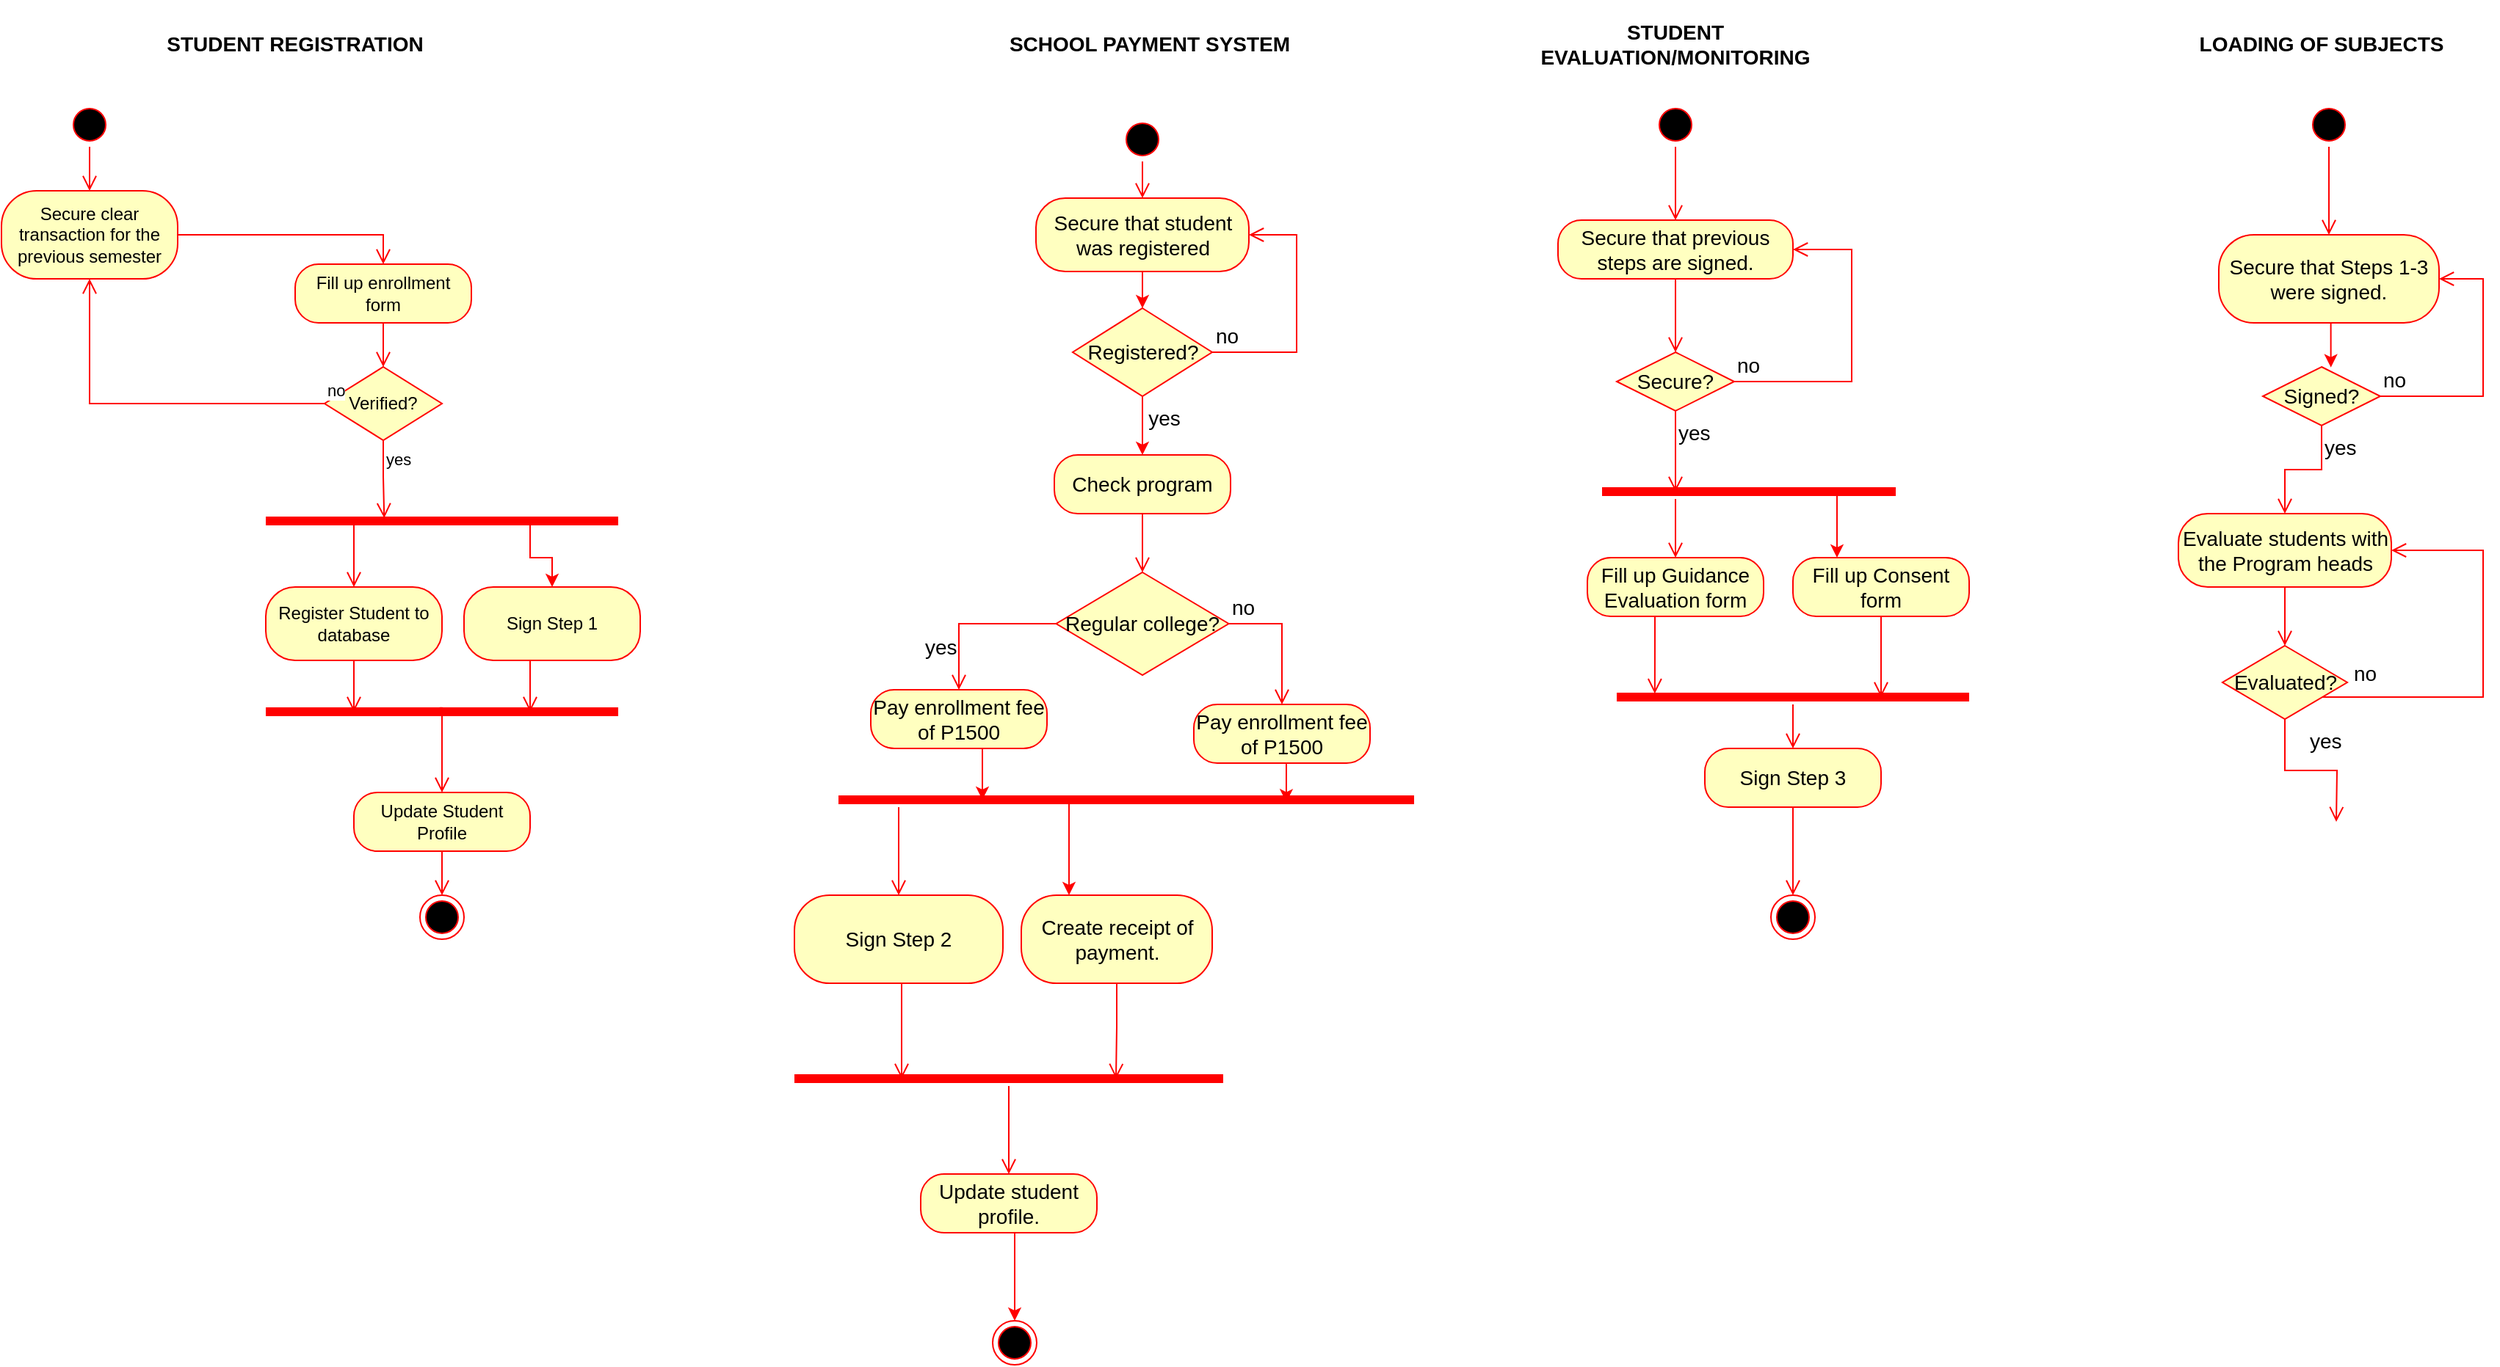 <mxfile version="17.4.0" type="github">
  <diagram id="6UV-1qoBHsLibGj80SDf" name="Page-1">
    <mxGraphModel dx="827" dy="463" grid="1" gridSize="10" guides="1" tooltips="1" connect="1" arrows="1" fold="1" page="1" pageScale="1" pageWidth="1100" pageHeight="850" math="0" shadow="0">
      <root>
        <mxCell id="0" />
        <mxCell id="1" parent="0" />
        <mxCell id="unU0mGyHGdW0wp5FwP-I-1" value="" style="ellipse;html=1;shape=startState;fillColor=#000000;strokeColor=#ff0000;" parent="1" vertex="1">
          <mxGeometry x="225" y="90" width="30" height="30" as="geometry" />
        </mxCell>
        <mxCell id="unU0mGyHGdW0wp5FwP-I-2" value="" style="edgeStyle=orthogonalEdgeStyle;html=1;verticalAlign=bottom;endArrow=open;endSize=8;strokeColor=#ff0000;rounded=0;entryX=0.5;entryY=0;entryDx=0;entryDy=0;" parent="1" source="unU0mGyHGdW0wp5FwP-I-1" target="unU0mGyHGdW0wp5FwP-I-26" edge="1">
          <mxGeometry relative="1" as="geometry">
            <mxPoint x="400" y="120" as="targetPoint" />
          </mxGeometry>
        </mxCell>
        <mxCell id="unU0mGyHGdW0wp5FwP-I-26" value="Secure clear transaction for the previous semester" style="rounded=1;whiteSpace=wrap;html=1;arcSize=40;fontColor=#000000;fillColor=#ffffc0;strokeColor=#ff0000;" parent="1" vertex="1">
          <mxGeometry x="180" y="150" width="120" height="60" as="geometry" />
        </mxCell>
        <mxCell id="unU0mGyHGdW0wp5FwP-I-27" value="" style="edgeStyle=orthogonalEdgeStyle;html=1;verticalAlign=bottom;endArrow=open;endSize=8;strokeColor=#ff0000;rounded=0;entryX=0.5;entryY=0;entryDx=0;entryDy=0;" parent="1" source="unU0mGyHGdW0wp5FwP-I-26" target="unU0mGyHGdW0wp5FwP-I-28" edge="1">
          <mxGeometry relative="1" as="geometry">
            <mxPoint x="365" y="320" as="targetPoint" />
          </mxGeometry>
        </mxCell>
        <mxCell id="unU0mGyHGdW0wp5FwP-I-28" value="Fill up enrollment form" style="rounded=1;whiteSpace=wrap;html=1;arcSize=40;fontColor=#000000;fillColor=#ffffc0;strokeColor=#ff0000;" parent="1" vertex="1">
          <mxGeometry x="380" y="200" width="120" height="40" as="geometry" />
        </mxCell>
        <mxCell id="unU0mGyHGdW0wp5FwP-I-29" value="" style="edgeStyle=orthogonalEdgeStyle;html=1;verticalAlign=bottom;endArrow=open;endSize=8;strokeColor=#ff0000;rounded=0;entryX=0.5;entryY=0;entryDx=0;entryDy=0;" parent="1" source="unU0mGyHGdW0wp5FwP-I-28" target="unU0mGyHGdW0wp5FwP-I-30" edge="1">
          <mxGeometry relative="1" as="geometry">
            <mxPoint x="365" y="430" as="targetPoint" />
          </mxGeometry>
        </mxCell>
        <mxCell id="unU0mGyHGdW0wp5FwP-I-30" value="Verified?" style="rhombus;whiteSpace=wrap;html=1;fillColor=#ffffc0;strokeColor=#ff0000;" parent="1" vertex="1">
          <mxGeometry x="400" y="270" width="80" height="50" as="geometry" />
        </mxCell>
        <mxCell id="unU0mGyHGdW0wp5FwP-I-31" value="no" style="edgeStyle=orthogonalEdgeStyle;html=1;align=left;verticalAlign=bottom;endArrow=open;endSize=8;strokeColor=#ff0000;rounded=0;entryX=0.5;entryY=1;entryDx=0;entryDy=0;" parent="1" source="unU0mGyHGdW0wp5FwP-I-30" target="unU0mGyHGdW0wp5FwP-I-26" edge="1">
          <mxGeometry x="-1" relative="1" as="geometry">
            <mxPoint x="495" y="445" as="targetPoint" />
          </mxGeometry>
        </mxCell>
        <mxCell id="unU0mGyHGdW0wp5FwP-I-32" value="yes" style="edgeStyle=orthogonalEdgeStyle;html=1;align=left;verticalAlign=top;endArrow=open;endSize=8;strokeColor=#ff0000;rounded=0;exitX=0.5;exitY=1;exitDx=0;exitDy=0;entryX=0.336;entryY=0.3;entryDx=0;entryDy=0;entryPerimeter=0;" parent="1" source="unU0mGyHGdW0wp5FwP-I-30" target="unU0mGyHGdW0wp5FwP-I-38" edge="1">
          <mxGeometry x="-1" relative="1" as="geometry">
            <mxPoint x="440" y="370" as="targetPoint" />
            <mxPoint x="440" y="240" as="sourcePoint" />
            <Array as="points">
              <mxPoint x="440" y="345" />
              <mxPoint x="441" y="345" />
            </Array>
          </mxGeometry>
        </mxCell>
        <mxCell id="unU0mGyHGdW0wp5FwP-I-57" style="edgeStyle=orthogonalEdgeStyle;rounded=0;orthogonalLoop=1;jettySize=auto;html=1;exitX=0.75;exitY=0.5;exitDx=0;exitDy=0;exitPerimeter=0;entryX=0.5;entryY=0;entryDx=0;entryDy=0;fillColor=#f8cecc;strokeColor=#FF0000;" parent="1" source="unU0mGyHGdW0wp5FwP-I-38" target="unU0mGyHGdW0wp5FwP-I-55" edge="1">
          <mxGeometry relative="1" as="geometry" />
        </mxCell>
        <mxCell id="unU0mGyHGdW0wp5FwP-I-38" value="" style="shape=line;html=1;strokeWidth=6;strokeColor=#ff0000;" parent="1" vertex="1">
          <mxGeometry x="360" y="370" width="240" height="10" as="geometry" />
        </mxCell>
        <mxCell id="unU0mGyHGdW0wp5FwP-I-39" value="" style="edgeStyle=orthogonalEdgeStyle;html=1;verticalAlign=bottom;endArrow=open;endSize=8;strokeColor=#ff0000;rounded=0;exitX=0.25;exitY=0.5;exitDx=0;exitDy=0;exitPerimeter=0;entryX=0.5;entryY=0;entryDx=0;entryDy=0;" parent="1" source="unU0mGyHGdW0wp5FwP-I-38" target="unU0mGyHGdW0wp5FwP-I-53" edge="1">
          <mxGeometry relative="1" as="geometry">
            <mxPoint x="730" y="270" as="targetPoint" />
          </mxGeometry>
        </mxCell>
        <mxCell id="unU0mGyHGdW0wp5FwP-I-43" value="" style="shape=line;html=1;strokeWidth=6;strokeColor=#ff0000;" parent="1" vertex="1">
          <mxGeometry x="360" y="500" width="240" height="10" as="geometry" />
        </mxCell>
        <mxCell id="unU0mGyHGdW0wp5FwP-I-44" value="" style="edgeStyle=orthogonalEdgeStyle;html=1;verticalAlign=bottom;endArrow=open;endSize=8;strokeColor=#ff0000;rounded=0;exitX=0.493;exitY=0.241;exitDx=0;exitDy=0;exitPerimeter=0;entryX=0.5;entryY=0;entryDx=0;entryDy=0;" parent="1" source="unU0mGyHGdW0wp5FwP-I-43" target="unU0mGyHGdW0wp5FwP-I-48" edge="1">
          <mxGeometry relative="1" as="geometry">
            <mxPoint x="478" y="560" as="targetPoint" />
            <Array as="points">
              <mxPoint x="480" y="502" />
            </Array>
          </mxGeometry>
        </mxCell>
        <mxCell id="unU0mGyHGdW0wp5FwP-I-48" value="Update Student Profile" style="rounded=1;whiteSpace=wrap;html=1;arcSize=40;fontColor=#000000;fillColor=#ffffc0;strokeColor=#ff0000;" parent="1" vertex="1">
          <mxGeometry x="420" y="560" width="120" height="40" as="geometry" />
        </mxCell>
        <mxCell id="unU0mGyHGdW0wp5FwP-I-49" value="" style="edgeStyle=orthogonalEdgeStyle;html=1;verticalAlign=bottom;endArrow=open;endSize=8;strokeColor=#ff0000;rounded=0;entryX=0.5;entryY=0;entryDx=0;entryDy=0;" parent="1" source="unU0mGyHGdW0wp5FwP-I-48" target="unU0mGyHGdW0wp5FwP-I-52" edge="1">
          <mxGeometry relative="1" as="geometry">
            <mxPoint x="480" y="660" as="targetPoint" />
          </mxGeometry>
        </mxCell>
        <mxCell id="unU0mGyHGdW0wp5FwP-I-52" value="" style="ellipse;html=1;shape=endState;fillColor=#000000;strokeColor=#ff0000;" parent="1" vertex="1">
          <mxGeometry x="465" y="630" width="30" height="30" as="geometry" />
        </mxCell>
        <mxCell id="unU0mGyHGdW0wp5FwP-I-53" value="Register Student to database" style="rounded=1;whiteSpace=wrap;html=1;arcSize=40;fontColor=#000000;fillColor=#ffffc0;strokeColor=#ff0000;" parent="1" vertex="1">
          <mxGeometry x="360" y="420" width="120" height="50" as="geometry" />
        </mxCell>
        <mxCell id="unU0mGyHGdW0wp5FwP-I-54" value="" style="edgeStyle=orthogonalEdgeStyle;html=1;verticalAlign=bottom;endArrow=open;endSize=8;strokeColor=#ff0000;rounded=0;entryX=0.25;entryY=0.5;entryDx=0;entryDy=0;entryPerimeter=0;" parent="1" source="unU0mGyHGdW0wp5FwP-I-53" target="unU0mGyHGdW0wp5FwP-I-43" edge="1">
          <mxGeometry relative="1" as="geometry">
            <mxPoint x="690" y="535" as="targetPoint" />
          </mxGeometry>
        </mxCell>
        <mxCell id="unU0mGyHGdW0wp5FwP-I-55" value="Sign Step 1" style="rounded=1;whiteSpace=wrap;html=1;arcSize=40;fontColor=#000000;fillColor=#ffffc0;strokeColor=#ff0000;" parent="1" vertex="1">
          <mxGeometry x="495" y="420" width="120" height="50" as="geometry" />
        </mxCell>
        <mxCell id="unU0mGyHGdW0wp5FwP-I-56" value="" style="edgeStyle=orthogonalEdgeStyle;html=1;verticalAlign=bottom;endArrow=open;endSize=8;strokeColor=#ff0000;rounded=0;entryX=0.75;entryY=0.5;entryDx=0;entryDy=0;entryPerimeter=0;" parent="1" target="unU0mGyHGdW0wp5FwP-I-43" edge="1">
          <mxGeometry relative="1" as="geometry">
            <mxPoint x="600" y="510" as="targetPoint" />
            <mxPoint x="540" y="470" as="sourcePoint" />
            <Array as="points">
              <mxPoint x="540" y="480" />
              <mxPoint x="540" y="480" />
            </Array>
          </mxGeometry>
        </mxCell>
        <mxCell id="kkd1HjFGx7jPlW_FTLLK-1" value="STUDENT REGISTRATION" style="text;html=1;strokeColor=none;fillColor=none;align=center;verticalAlign=middle;whiteSpace=wrap;rounded=0;fontSize=14;fontStyle=1" vertex="1" parent="1">
          <mxGeometry x="280" y="20" width="200" height="60" as="geometry" />
        </mxCell>
        <mxCell id="kkd1HjFGx7jPlW_FTLLK-2" value="SCHOOL PAYMENT SYSTEM" style="text;html=1;strokeColor=none;fillColor=none;align=center;verticalAlign=middle;whiteSpace=wrap;rounded=0;fontSize=14;fontStyle=1" vertex="1" parent="1">
          <mxGeometry x="862" y="20" width="200" height="60" as="geometry" />
        </mxCell>
        <mxCell id="kkd1HjFGx7jPlW_FTLLK-3" value="" style="ellipse;html=1;shape=startState;fillColor=#000000;strokeColor=#ff0000;fontSize=14;" vertex="1" parent="1">
          <mxGeometry x="942" y="100" width="30" height="30" as="geometry" />
        </mxCell>
        <mxCell id="kkd1HjFGx7jPlW_FTLLK-4" value="" style="edgeStyle=orthogonalEdgeStyle;html=1;verticalAlign=bottom;endArrow=open;endSize=8;strokeColor=#ff0000;rounded=0;fontSize=14;entryX=0.5;entryY=0;entryDx=0;entryDy=0;" edge="1" source="kkd1HjFGx7jPlW_FTLLK-3" parent="1" target="kkd1HjFGx7jPlW_FTLLK-5">
          <mxGeometry relative="1" as="geometry">
            <mxPoint x="957" y="180" as="targetPoint" />
          </mxGeometry>
        </mxCell>
        <mxCell id="kkd1HjFGx7jPlW_FTLLK-11" style="edgeStyle=orthogonalEdgeStyle;rounded=0;orthogonalLoop=1;jettySize=auto;html=1;entryX=0.5;entryY=0;entryDx=0;entryDy=0;fontSize=14;strokeColor=#FF0000;" edge="1" parent="1" source="kkd1HjFGx7jPlW_FTLLK-5" target="kkd1HjFGx7jPlW_FTLLK-7">
          <mxGeometry relative="1" as="geometry" />
        </mxCell>
        <mxCell id="kkd1HjFGx7jPlW_FTLLK-5" value="Secure that student was registered" style="rounded=1;whiteSpace=wrap;html=1;arcSize=40;fontColor=#000000;fillColor=#ffffc0;strokeColor=#ff0000;fontSize=14;" vertex="1" parent="1">
          <mxGeometry x="884.5" y="155" width="145" height="50" as="geometry" />
        </mxCell>
        <mxCell id="kkd1HjFGx7jPlW_FTLLK-14" style="edgeStyle=orthogonalEdgeStyle;rounded=0;orthogonalLoop=1;jettySize=auto;html=1;entryX=0.5;entryY=0;entryDx=0;entryDy=0;fontSize=14;strokeColor=#FF0000;" edge="1" parent="1" source="kkd1HjFGx7jPlW_FTLLK-7" target="kkd1HjFGx7jPlW_FTLLK-17">
          <mxGeometry relative="1" as="geometry">
            <mxPoint x="957" y="330" as="targetPoint" />
          </mxGeometry>
        </mxCell>
        <mxCell id="kkd1HjFGx7jPlW_FTLLK-7" value="Registered?" style="rhombus;whiteSpace=wrap;html=1;fillColor=#ffffc0;strokeColor=#ff0000;fontSize=14;" vertex="1" parent="1">
          <mxGeometry x="909.5" y="230" width="95" height="60" as="geometry" />
        </mxCell>
        <mxCell id="kkd1HjFGx7jPlW_FTLLK-8" value="no" style="edgeStyle=orthogonalEdgeStyle;html=1;align=left;verticalAlign=bottom;endArrow=open;endSize=8;strokeColor=#ff0000;rounded=0;fontSize=14;entryX=1;entryY=0.5;entryDx=0;entryDy=0;" edge="1" source="kkd1HjFGx7jPlW_FTLLK-7" parent="1" target="kkd1HjFGx7jPlW_FTLLK-5">
          <mxGeometry x="-1" relative="1" as="geometry">
            <mxPoint x="1092" y="360" as="targetPoint" />
            <Array as="points">
              <mxPoint x="957" y="260" />
              <mxPoint x="1062" y="260" />
              <mxPoint x="1062" y="180" />
            </Array>
          </mxGeometry>
        </mxCell>
        <mxCell id="kkd1HjFGx7jPlW_FTLLK-15" value="yes" style="text;html=1;strokeColor=none;fillColor=none;align=center;verticalAlign=middle;whiteSpace=wrap;rounded=0;fontSize=14;" vertex="1" parent="1">
          <mxGeometry x="942" y="290" width="60" height="30" as="geometry" />
        </mxCell>
        <mxCell id="kkd1HjFGx7jPlW_FTLLK-17" value="Check program" style="rounded=1;whiteSpace=wrap;html=1;arcSize=40;fontColor=#000000;fillColor=#ffffc0;strokeColor=#ff0000;fontSize=14;" vertex="1" parent="1">
          <mxGeometry x="897" y="330" width="120" height="40" as="geometry" />
        </mxCell>
        <mxCell id="kkd1HjFGx7jPlW_FTLLK-18" value="" style="edgeStyle=orthogonalEdgeStyle;html=1;verticalAlign=bottom;endArrow=open;endSize=8;strokeColor=#ff0000;rounded=0;fontSize=14;entryX=0.5;entryY=0;entryDx=0;entryDy=0;" edge="1" source="kkd1HjFGx7jPlW_FTLLK-17" parent="1" target="kkd1HjFGx7jPlW_FTLLK-19">
          <mxGeometry relative="1" as="geometry">
            <mxPoint x="957" y="420" as="targetPoint" />
          </mxGeometry>
        </mxCell>
        <mxCell id="kkd1HjFGx7jPlW_FTLLK-19" value="Regular college?" style="rhombus;whiteSpace=wrap;html=1;fillColor=#ffffc0;strokeColor=#ff0000;fontSize=14;" vertex="1" parent="1">
          <mxGeometry x="898.25" y="410" width="117.5" height="70" as="geometry" />
        </mxCell>
        <mxCell id="kkd1HjFGx7jPlW_FTLLK-20" value="no" style="edgeStyle=orthogonalEdgeStyle;html=1;align=left;verticalAlign=bottom;endArrow=open;endSize=8;strokeColor=#ff0000;rounded=0;fontSize=14;entryX=0.5;entryY=0;entryDx=0;entryDy=0;" edge="1" source="kkd1HjFGx7jPlW_FTLLK-19" parent="1" target="kkd1HjFGx7jPlW_FTLLK-37">
          <mxGeometry x="-1" relative="1" as="geometry">
            <mxPoint x="1052" y="470" as="targetPoint" />
            <Array as="points">
              <mxPoint x="1052" y="445" />
            </Array>
          </mxGeometry>
        </mxCell>
        <mxCell id="kkd1HjFGx7jPlW_FTLLK-21" value="yes" style="edgeStyle=orthogonalEdgeStyle;html=1;align=left;verticalAlign=top;endArrow=open;endSize=8;strokeColor=#ff0000;rounded=0;fontSize=14;entryX=0.5;entryY=0;entryDx=0;entryDy=0;entryPerimeter=0;" edge="1" source="kkd1HjFGx7jPlW_FTLLK-19" parent="1" target="kkd1HjFGx7jPlW_FTLLK-25">
          <mxGeometry x="0.2" y="-25" relative="1" as="geometry">
            <mxPoint x="842" y="490" as="targetPoint" />
            <mxPoint as="offset" />
          </mxGeometry>
        </mxCell>
        <mxCell id="kkd1HjFGx7jPlW_FTLLK-45" style="edgeStyle=orthogonalEdgeStyle;rounded=0;orthogonalLoop=1;jettySize=auto;html=1;exitX=0.5;exitY=1;exitDx=0;exitDy=0;entryX=0.25;entryY=0.5;entryDx=0;entryDy=0;entryPerimeter=0;fontSize=14;strokeColor=#FF0000;" edge="1" parent="1" source="kkd1HjFGx7jPlW_FTLLK-25" target="kkd1HjFGx7jPlW_FTLLK-27">
          <mxGeometry relative="1" as="geometry" />
        </mxCell>
        <mxCell id="kkd1HjFGx7jPlW_FTLLK-25" value="Pay enrollment fee of P1500" style="rounded=1;whiteSpace=wrap;html=1;arcSize=40;fontColor=#000000;fillColor=#ffffc0;strokeColor=#ff0000;fontSize=14;" vertex="1" parent="1">
          <mxGeometry x="772" y="490" width="120" height="40" as="geometry" />
        </mxCell>
        <mxCell id="kkd1HjFGx7jPlW_FTLLK-34" style="edgeStyle=orthogonalEdgeStyle;rounded=0;orthogonalLoop=1;jettySize=auto;html=1;exitX=0.75;exitY=0.5;exitDx=0;exitDy=0;exitPerimeter=0;entryX=0.25;entryY=0;entryDx=0;entryDy=0;fontSize=14;strokeColor=#FF0000;" edge="1" parent="1" source="kkd1HjFGx7jPlW_FTLLK-27" target="kkd1HjFGx7jPlW_FTLLK-32">
          <mxGeometry relative="1" as="geometry">
            <Array as="points">
              <mxPoint x="907" y="565" />
            </Array>
          </mxGeometry>
        </mxCell>
        <mxCell id="kkd1HjFGx7jPlW_FTLLK-27" value="" style="shape=line;html=1;strokeWidth=6;strokeColor=#ff0000;fontSize=14;" vertex="1" parent="1">
          <mxGeometry x="750" y="560" width="392" height="10" as="geometry" />
        </mxCell>
        <mxCell id="kkd1HjFGx7jPlW_FTLLK-28" value="" style="edgeStyle=orthogonalEdgeStyle;html=1;verticalAlign=bottom;endArrow=open;endSize=8;strokeColor=#ff0000;rounded=0;fontSize=14;entryX=0.5;entryY=0;entryDx=0;entryDy=0;" edge="1" source="kkd1HjFGx7jPlW_FTLLK-27" parent="1" target="kkd1HjFGx7jPlW_FTLLK-29">
          <mxGeometry relative="1" as="geometry">
            <mxPoint x="850" y="670" as="targetPoint" />
            <Array as="points">
              <mxPoint x="791" y="630" />
              <mxPoint x="791" y="630" />
            </Array>
          </mxGeometry>
        </mxCell>
        <mxCell id="kkd1HjFGx7jPlW_FTLLK-29" value="Sign Step 2" style="rounded=1;whiteSpace=wrap;html=1;arcSize=40;fontColor=#000000;fillColor=#ffffc0;strokeColor=#ff0000;fontSize=14;" vertex="1" parent="1">
          <mxGeometry x="720" y="630" width="142" height="60" as="geometry" />
        </mxCell>
        <mxCell id="kkd1HjFGx7jPlW_FTLLK-30" value="" style="edgeStyle=orthogonalEdgeStyle;html=1;verticalAlign=bottom;endArrow=open;endSize=8;strokeColor=#ff0000;rounded=0;fontSize=14;entryX=0.25;entryY=0.5;entryDx=0;entryDy=0;entryPerimeter=0;" edge="1" source="kkd1HjFGx7jPlW_FTLLK-29" parent="1" target="kkd1HjFGx7jPlW_FTLLK-35">
          <mxGeometry relative="1" as="geometry">
            <mxPoint x="792" y="750" as="targetPoint" />
            <Array as="points">
              <mxPoint x="793" y="710" />
              <mxPoint x="793" y="710" />
            </Array>
          </mxGeometry>
        </mxCell>
        <mxCell id="kkd1HjFGx7jPlW_FTLLK-32" value="Create receipt of payment." style="rounded=1;whiteSpace=wrap;html=1;arcSize=40;fontColor=#000000;fillColor=#ffffc0;strokeColor=#ff0000;fontSize=14;" vertex="1" parent="1">
          <mxGeometry x="874.5" y="630" width="130" height="60" as="geometry" />
        </mxCell>
        <mxCell id="kkd1HjFGx7jPlW_FTLLK-33" value="" style="edgeStyle=orthogonalEdgeStyle;html=1;verticalAlign=bottom;endArrow=open;endSize=8;strokeColor=#ff0000;rounded=0;fontSize=14;entryX=0.75;entryY=0.5;entryDx=0;entryDy=0;entryPerimeter=0;" edge="1" source="kkd1HjFGx7jPlW_FTLLK-32" parent="1" target="kkd1HjFGx7jPlW_FTLLK-35">
          <mxGeometry relative="1" as="geometry">
            <mxPoint x="940" y="750" as="targetPoint" />
          </mxGeometry>
        </mxCell>
        <mxCell id="kkd1HjFGx7jPlW_FTLLK-35" value="" style="shape=line;html=1;strokeWidth=6;strokeColor=#ff0000;fontSize=14;" vertex="1" parent="1">
          <mxGeometry x="720" y="750" width="292" height="10" as="geometry" />
        </mxCell>
        <mxCell id="kkd1HjFGx7jPlW_FTLLK-36" value="" style="edgeStyle=orthogonalEdgeStyle;html=1;verticalAlign=bottom;endArrow=open;endSize=8;strokeColor=#ff0000;rounded=0;fontSize=14;" edge="1" source="kkd1HjFGx7jPlW_FTLLK-35" parent="1">
          <mxGeometry relative="1" as="geometry">
            <mxPoint x="866" y="820" as="targetPoint" />
          </mxGeometry>
        </mxCell>
        <mxCell id="kkd1HjFGx7jPlW_FTLLK-39" style="edgeStyle=orthogonalEdgeStyle;rounded=0;orthogonalLoop=1;jettySize=auto;html=1;exitX=0.5;exitY=1;exitDx=0;exitDy=0;entryX=0.778;entryY=0.667;entryDx=0;entryDy=0;entryPerimeter=0;fontSize=14;strokeColor=#FF0000;" edge="1" parent="1" source="kkd1HjFGx7jPlW_FTLLK-37" target="kkd1HjFGx7jPlW_FTLLK-27">
          <mxGeometry relative="1" as="geometry" />
        </mxCell>
        <mxCell id="kkd1HjFGx7jPlW_FTLLK-37" value="Pay enrollment fee of P1500" style="rounded=1;whiteSpace=wrap;html=1;arcSize=40;fontColor=#000000;fillColor=#ffffc0;strokeColor=#ff0000;fontSize=14;" vertex="1" parent="1">
          <mxGeometry x="992" y="500" width="120" height="40" as="geometry" />
        </mxCell>
        <mxCell id="kkd1HjFGx7jPlW_FTLLK-49" style="edgeStyle=orthogonalEdgeStyle;rounded=0;orthogonalLoop=1;jettySize=auto;html=1;exitX=0.5;exitY=1;exitDx=0;exitDy=0;entryX=0.5;entryY=0;entryDx=0;entryDy=0;fontSize=14;strokeColor=#FF0000;" edge="1" parent="1" source="kkd1HjFGx7jPlW_FTLLK-42" target="kkd1HjFGx7jPlW_FTLLK-47">
          <mxGeometry relative="1" as="geometry">
            <Array as="points">
              <mxPoint x="870" y="860" />
            </Array>
          </mxGeometry>
        </mxCell>
        <mxCell id="kkd1HjFGx7jPlW_FTLLK-42" value="Update student profile." style="rounded=1;whiteSpace=wrap;html=1;arcSize=40;fontColor=#000000;fillColor=#ffffc0;strokeColor=#ff0000;fontSize=14;" vertex="1" parent="1">
          <mxGeometry x="806" y="820" width="120" height="40" as="geometry" />
        </mxCell>
        <mxCell id="kkd1HjFGx7jPlW_FTLLK-47" value="" style="ellipse;html=1;shape=endState;fillColor=#000000;strokeColor=#ff0000;fontSize=14;" vertex="1" parent="1">
          <mxGeometry x="855" y="920" width="30" height="30" as="geometry" />
        </mxCell>
        <mxCell id="kkd1HjFGx7jPlW_FTLLK-50" value="STUDENT EVALUATION/MONITORING" style="text;html=1;strokeColor=none;fillColor=none;align=center;verticalAlign=middle;whiteSpace=wrap;rounded=0;fontSize=14;fontStyle=1" vertex="1" parent="1">
          <mxGeometry x="1220" y="20" width="200" height="60" as="geometry" />
        </mxCell>
        <mxCell id="kkd1HjFGx7jPlW_FTLLK-51" value="" style="ellipse;html=1;shape=startState;fillColor=#000000;strokeColor=#ff0000;fontSize=14;" vertex="1" parent="1">
          <mxGeometry x="1305" y="90" width="30" height="30" as="geometry" />
        </mxCell>
        <mxCell id="kkd1HjFGx7jPlW_FTLLK-52" value="" style="edgeStyle=orthogonalEdgeStyle;html=1;verticalAlign=bottom;endArrow=open;endSize=8;strokeColor=#ff0000;rounded=0;fontSize=14;entryX=0.5;entryY=0;entryDx=0;entryDy=0;" edge="1" source="kkd1HjFGx7jPlW_FTLLK-51" parent="1" target="kkd1HjFGx7jPlW_FTLLK-53">
          <mxGeometry relative="1" as="geometry">
            <mxPoint x="1320" y="180" as="targetPoint" />
          </mxGeometry>
        </mxCell>
        <mxCell id="kkd1HjFGx7jPlW_FTLLK-53" value="Secure that previous steps are signed." style="rounded=1;whiteSpace=wrap;html=1;arcSize=40;fontColor=#000000;fillColor=#ffffc0;strokeColor=#ff0000;fontSize=14;" vertex="1" parent="1">
          <mxGeometry x="1240" y="170" width="160" height="40" as="geometry" />
        </mxCell>
        <mxCell id="kkd1HjFGx7jPlW_FTLLK-54" value="" style="edgeStyle=orthogonalEdgeStyle;html=1;verticalAlign=bottom;endArrow=open;endSize=8;strokeColor=#ff0000;rounded=0;fontSize=14;entryX=0.5;entryY=0;entryDx=0;entryDy=0;" edge="1" source="kkd1HjFGx7jPlW_FTLLK-53" parent="1" target="kkd1HjFGx7jPlW_FTLLK-55">
          <mxGeometry relative="1" as="geometry">
            <mxPoint x="1320" y="280" as="targetPoint" />
          </mxGeometry>
        </mxCell>
        <mxCell id="kkd1HjFGx7jPlW_FTLLK-55" value="Secure?" style="rhombus;whiteSpace=wrap;html=1;fillColor=#ffffc0;strokeColor=#ff0000;fontSize=14;" vertex="1" parent="1">
          <mxGeometry x="1280" y="260" width="80" height="40" as="geometry" />
        </mxCell>
        <mxCell id="kkd1HjFGx7jPlW_FTLLK-56" value="no" style="edgeStyle=orthogonalEdgeStyle;html=1;align=left;verticalAlign=bottom;endArrow=open;endSize=8;strokeColor=#ff0000;rounded=0;fontSize=14;entryX=1;entryY=0.5;entryDx=0;entryDy=0;" edge="1" source="kkd1HjFGx7jPlW_FTLLK-55" parent="1" target="kkd1HjFGx7jPlW_FTLLK-53">
          <mxGeometry x="-1" relative="1" as="geometry">
            <mxPoint x="1420" y="310" as="targetPoint" />
            <Array as="points">
              <mxPoint x="1440" y="280" />
              <mxPoint x="1440" y="190" />
            </Array>
          </mxGeometry>
        </mxCell>
        <mxCell id="kkd1HjFGx7jPlW_FTLLK-57" value="yes" style="edgeStyle=orthogonalEdgeStyle;html=1;align=left;verticalAlign=top;endArrow=open;endSize=8;strokeColor=#ff0000;rounded=0;fontSize=14;entryX=0.25;entryY=0.5;entryDx=0;entryDy=0;entryPerimeter=0;" edge="1" source="kkd1HjFGx7jPlW_FTLLK-55" parent="1" target="kkd1HjFGx7jPlW_FTLLK-60">
          <mxGeometry x="-1" relative="1" as="geometry">
            <mxPoint x="1320" y="370" as="targetPoint" />
          </mxGeometry>
        </mxCell>
        <mxCell id="kkd1HjFGx7jPlW_FTLLK-67" style="edgeStyle=orthogonalEdgeStyle;rounded=0;orthogonalLoop=1;jettySize=auto;html=1;exitX=0.75;exitY=0.5;exitDx=0;exitDy=0;exitPerimeter=0;entryX=0.25;entryY=0;entryDx=0;entryDy=0;fontSize=14;strokeColor=#FF0000;" edge="1" parent="1" source="kkd1HjFGx7jPlW_FTLLK-60" target="kkd1HjFGx7jPlW_FTLLK-64">
          <mxGeometry relative="1" as="geometry">
            <Array as="points">
              <mxPoint x="1430" y="355" />
            </Array>
          </mxGeometry>
        </mxCell>
        <mxCell id="kkd1HjFGx7jPlW_FTLLK-60" value="" style="shape=line;html=1;strokeWidth=6;strokeColor=#ff0000;fontSize=14;" vertex="1" parent="1">
          <mxGeometry x="1270" y="350" width="200" height="10" as="geometry" />
        </mxCell>
        <mxCell id="kkd1HjFGx7jPlW_FTLLK-61" value="" style="edgeStyle=orthogonalEdgeStyle;html=1;verticalAlign=bottom;endArrow=open;endSize=8;strokeColor=#ff0000;rounded=0;fontSize=14;entryX=0.5;entryY=0;entryDx=0;entryDy=0;" edge="1" source="kkd1HjFGx7jPlW_FTLLK-60" parent="1" target="kkd1HjFGx7jPlW_FTLLK-62">
          <mxGeometry relative="1" as="geometry">
            <mxPoint x="1320" y="460" as="targetPoint" />
            <Array as="points">
              <mxPoint x="1320" y="390" />
              <mxPoint x="1320" y="390" />
            </Array>
          </mxGeometry>
        </mxCell>
        <mxCell id="kkd1HjFGx7jPlW_FTLLK-62" value="Fill up Guidance Evaluation form" style="rounded=1;whiteSpace=wrap;html=1;arcSize=40;fontColor=#000000;fillColor=#ffffc0;strokeColor=#ff0000;fontSize=14;" vertex="1" parent="1">
          <mxGeometry x="1260" y="400" width="120" height="40" as="geometry" />
        </mxCell>
        <mxCell id="kkd1HjFGx7jPlW_FTLLK-63" value="" style="edgeStyle=orthogonalEdgeStyle;html=1;verticalAlign=bottom;endArrow=open;endSize=8;strokeColor=#ff0000;rounded=0;fontSize=14;entryX=0.108;entryY=0.259;entryDx=0;entryDy=0;entryPerimeter=0;" edge="1" source="kkd1HjFGx7jPlW_FTLLK-62" parent="1" target="kkd1HjFGx7jPlW_FTLLK-68">
          <mxGeometry relative="1" as="geometry">
            <mxPoint x="1320" y="510" as="targetPoint" />
            <Array as="points">
              <mxPoint x="1306" y="450" />
              <mxPoint x="1306" y="450" />
            </Array>
          </mxGeometry>
        </mxCell>
        <mxCell id="kkd1HjFGx7jPlW_FTLLK-64" value="Fill up Consent form" style="rounded=1;whiteSpace=wrap;html=1;arcSize=40;fontColor=#000000;fillColor=#ffffc0;strokeColor=#ff0000;fontSize=14;" vertex="1" parent="1">
          <mxGeometry x="1400" y="400" width="120" height="40" as="geometry" />
        </mxCell>
        <mxCell id="kkd1HjFGx7jPlW_FTLLK-65" value="" style="edgeStyle=orthogonalEdgeStyle;html=1;verticalAlign=bottom;endArrow=open;endSize=8;strokeColor=#ff0000;rounded=0;fontSize=14;entryX=0.75;entryY=0.5;entryDx=0;entryDy=0;entryPerimeter=0;" edge="1" source="kkd1HjFGx7jPlW_FTLLK-64" parent="1" target="kkd1HjFGx7jPlW_FTLLK-68">
          <mxGeometry relative="1" as="geometry">
            <mxPoint x="1460" y="510" as="targetPoint" />
          </mxGeometry>
        </mxCell>
        <mxCell id="kkd1HjFGx7jPlW_FTLLK-68" value="" style="shape=line;html=1;strokeWidth=6;strokeColor=#ff0000;fontSize=14;" vertex="1" parent="1">
          <mxGeometry x="1280" y="490" width="240" height="10" as="geometry" />
        </mxCell>
        <mxCell id="kkd1HjFGx7jPlW_FTLLK-69" value="" style="edgeStyle=orthogonalEdgeStyle;html=1;verticalAlign=bottom;endArrow=open;endSize=8;strokeColor=#ff0000;rounded=0;fontSize=14;entryX=0.5;entryY=0;entryDx=0;entryDy=0;" edge="1" source="kkd1HjFGx7jPlW_FTLLK-68" parent="1" target="kkd1HjFGx7jPlW_FTLLK-70">
          <mxGeometry relative="1" as="geometry">
            <mxPoint x="1400" y="560" as="targetPoint" />
          </mxGeometry>
        </mxCell>
        <mxCell id="kkd1HjFGx7jPlW_FTLLK-70" value="Sign Step 3" style="rounded=1;whiteSpace=wrap;html=1;arcSize=40;fontColor=#000000;fillColor=#ffffc0;strokeColor=#ff0000;fontSize=14;" vertex="1" parent="1">
          <mxGeometry x="1340" y="530" width="120" height="40" as="geometry" />
        </mxCell>
        <mxCell id="kkd1HjFGx7jPlW_FTLLK-71" value="" style="edgeStyle=orthogonalEdgeStyle;html=1;verticalAlign=bottom;endArrow=open;endSize=8;strokeColor=#ff0000;rounded=0;fontSize=14;" edge="1" source="kkd1HjFGx7jPlW_FTLLK-70" parent="1">
          <mxGeometry relative="1" as="geometry">
            <mxPoint x="1400" y="630" as="targetPoint" />
          </mxGeometry>
        </mxCell>
        <mxCell id="kkd1HjFGx7jPlW_FTLLK-72" value="" style="ellipse;html=1;shape=endState;fillColor=#000000;strokeColor=#ff0000;fontSize=14;" vertex="1" parent="1">
          <mxGeometry x="1385" y="630" width="30" height="30" as="geometry" />
        </mxCell>
        <mxCell id="kkd1HjFGx7jPlW_FTLLK-73" value="LOADING OF SUBJECTS" style="text;html=1;strokeColor=none;fillColor=none;align=center;verticalAlign=middle;whiteSpace=wrap;rounded=0;fontSize=14;fontStyle=1" vertex="1" parent="1">
          <mxGeometry x="1660" y="20" width="200" height="60" as="geometry" />
        </mxCell>
        <mxCell id="kkd1HjFGx7jPlW_FTLLK-74" value="" style="ellipse;html=1;shape=startState;fillColor=#000000;strokeColor=#ff0000;fontSize=14;" vertex="1" parent="1">
          <mxGeometry x="1750" y="90" width="30" height="30" as="geometry" />
        </mxCell>
        <mxCell id="kkd1HjFGx7jPlW_FTLLK-75" value="" style="edgeStyle=orthogonalEdgeStyle;html=1;verticalAlign=bottom;endArrow=open;endSize=8;strokeColor=#ff0000;rounded=0;fontSize=14;entryX=0.5;entryY=0;entryDx=0;entryDy=0;" edge="1" source="kkd1HjFGx7jPlW_FTLLK-74" parent="1" target="kkd1HjFGx7jPlW_FTLLK-76">
          <mxGeometry relative="1" as="geometry">
            <mxPoint x="1760" y="180" as="targetPoint" />
          </mxGeometry>
        </mxCell>
        <mxCell id="kkd1HjFGx7jPlW_FTLLK-81" style="edgeStyle=orthogonalEdgeStyle;rounded=0;orthogonalLoop=1;jettySize=auto;html=1;exitX=0.5;exitY=1;exitDx=0;exitDy=0;entryX=0.579;entryY=0.008;entryDx=0;entryDy=0;fontSize=14;strokeColor=#FF0000;entryPerimeter=0;" edge="1" parent="1" source="kkd1HjFGx7jPlW_FTLLK-76" target="kkd1HjFGx7jPlW_FTLLK-85">
          <mxGeometry relative="1" as="geometry" />
        </mxCell>
        <mxCell id="kkd1HjFGx7jPlW_FTLLK-76" value="Secure that Steps 1-3 were signed." style="rounded=1;whiteSpace=wrap;html=1;arcSize=40;fontColor=#000000;fillColor=#ffffc0;strokeColor=#ff0000;fontSize=14;" vertex="1" parent="1">
          <mxGeometry x="1690" y="180" width="150" height="60" as="geometry" />
        </mxCell>
        <mxCell id="kkd1HjFGx7jPlW_FTLLK-78" value="Evaluate students with the Program heads" style="rounded=1;whiteSpace=wrap;html=1;arcSize=40;fontColor=#000000;fillColor=#ffffc0;strokeColor=#ff0000;fontSize=14;" vertex="1" parent="1">
          <mxGeometry x="1662.5" y="370" width="145" height="50" as="geometry" />
        </mxCell>
        <mxCell id="kkd1HjFGx7jPlW_FTLLK-79" value="" style="edgeStyle=orthogonalEdgeStyle;html=1;verticalAlign=bottom;endArrow=open;endSize=8;strokeColor=#ff0000;rounded=0;fontSize=14;entryX=0.5;entryY=0;entryDx=0;entryDy=0;" edge="1" source="kkd1HjFGx7jPlW_FTLLK-78" parent="1" target="kkd1HjFGx7jPlW_FTLLK-82">
          <mxGeometry relative="1" as="geometry">
            <mxPoint x="1765" y="480" as="targetPoint" />
          </mxGeometry>
        </mxCell>
        <mxCell id="kkd1HjFGx7jPlW_FTLLK-82" value="Evaluated?" style="rhombus;whiteSpace=wrap;html=1;fillColor=#ffffc0;strokeColor=#ff0000;fontSize=14;" vertex="1" parent="1">
          <mxGeometry x="1692.5" y="460" width="85" height="50" as="geometry" />
        </mxCell>
        <mxCell id="kkd1HjFGx7jPlW_FTLLK-83" value="no" style="edgeStyle=orthogonalEdgeStyle;html=1;align=left;verticalAlign=bottom;endArrow=open;endSize=8;strokeColor=#ff0000;rounded=0;fontSize=14;entryX=1;entryY=0.5;entryDx=0;entryDy=0;" edge="1" source="kkd1HjFGx7jPlW_FTLLK-82" parent="1" target="kkd1HjFGx7jPlW_FTLLK-78">
          <mxGeometry x="-0.857" y="5" relative="1" as="geometry">
            <mxPoint x="1910" y="500" as="targetPoint" />
            <Array as="points">
              <mxPoint x="1870" y="495" />
              <mxPoint x="1870" y="395" />
            </Array>
            <mxPoint as="offset" />
          </mxGeometry>
        </mxCell>
        <mxCell id="kkd1HjFGx7jPlW_FTLLK-84" value="yes" style="edgeStyle=orthogonalEdgeStyle;html=1;align=left;verticalAlign=top;endArrow=open;endSize=8;strokeColor=#ff0000;rounded=0;fontSize=14;" edge="1" source="kkd1HjFGx7jPlW_FTLLK-82" parent="1">
          <mxGeometry x="-1" y="15" relative="1" as="geometry">
            <mxPoint x="1770" y="580" as="targetPoint" />
            <mxPoint as="offset" />
          </mxGeometry>
        </mxCell>
        <mxCell id="kkd1HjFGx7jPlW_FTLLK-85" value="Signed?" style="rhombus;whiteSpace=wrap;html=1;fillColor=#ffffc0;strokeColor=#ff0000;fontSize=14;" vertex="1" parent="1">
          <mxGeometry x="1720" y="270" width="80" height="40" as="geometry" />
        </mxCell>
        <mxCell id="kkd1HjFGx7jPlW_FTLLK-86" value="no" style="edgeStyle=orthogonalEdgeStyle;html=1;align=left;verticalAlign=bottom;endArrow=open;endSize=8;strokeColor=#ff0000;rounded=0;fontSize=14;entryX=1;entryY=0.5;entryDx=0;entryDy=0;" edge="1" source="kkd1HjFGx7jPlW_FTLLK-85" parent="1" target="kkd1HjFGx7jPlW_FTLLK-76">
          <mxGeometry x="-1" relative="1" as="geometry">
            <mxPoint x="2120" y="250" as="targetPoint" />
            <Array as="points">
              <mxPoint x="1870" y="290" />
              <mxPoint x="1870" y="210" />
            </Array>
          </mxGeometry>
        </mxCell>
        <mxCell id="kkd1HjFGx7jPlW_FTLLK-87" value="yes" style="edgeStyle=orthogonalEdgeStyle;html=1;align=left;verticalAlign=top;endArrow=open;endSize=8;strokeColor=#ff0000;rounded=0;fontSize=14;entryX=0.5;entryY=0;entryDx=0;entryDy=0;" edge="1" source="kkd1HjFGx7jPlW_FTLLK-85" parent="1" target="kkd1HjFGx7jPlW_FTLLK-78">
          <mxGeometry x="-1" relative="1" as="geometry">
            <mxPoint x="1980" y="330" as="targetPoint" />
          </mxGeometry>
        </mxCell>
      </root>
    </mxGraphModel>
  </diagram>
</mxfile>
